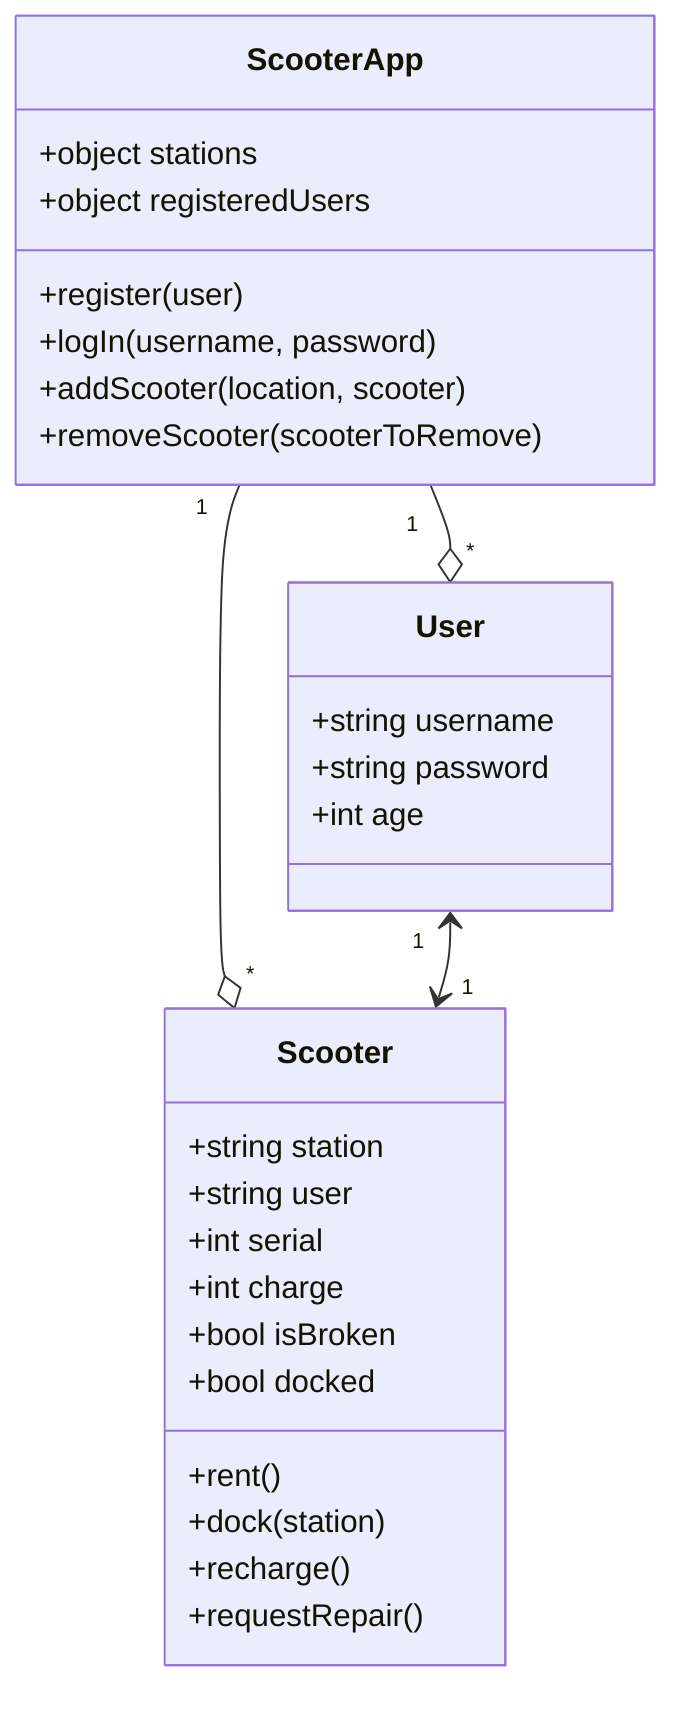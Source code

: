 classDiagram

ScooterApp "1" --o "*" User
ScooterApp "1" --o "*" Scooter
User "1" <--> "1" Scooter

class Scooter{
    +string station
    +string user
    +int serial
    +int charge
    +bool isBroken
    +bool docked
    +rent()
    +dock(station)
    +recharge()
    +requestRepair()
}

class User{
    +string username
    +string password
    +int age
}

class ScooterApp{
    +object stations
    +object registeredUsers
    +register(user)
    +logIn(username, password)
    +addScooter(location, scooter)
    +removeScooter(scooterToRemove)
}